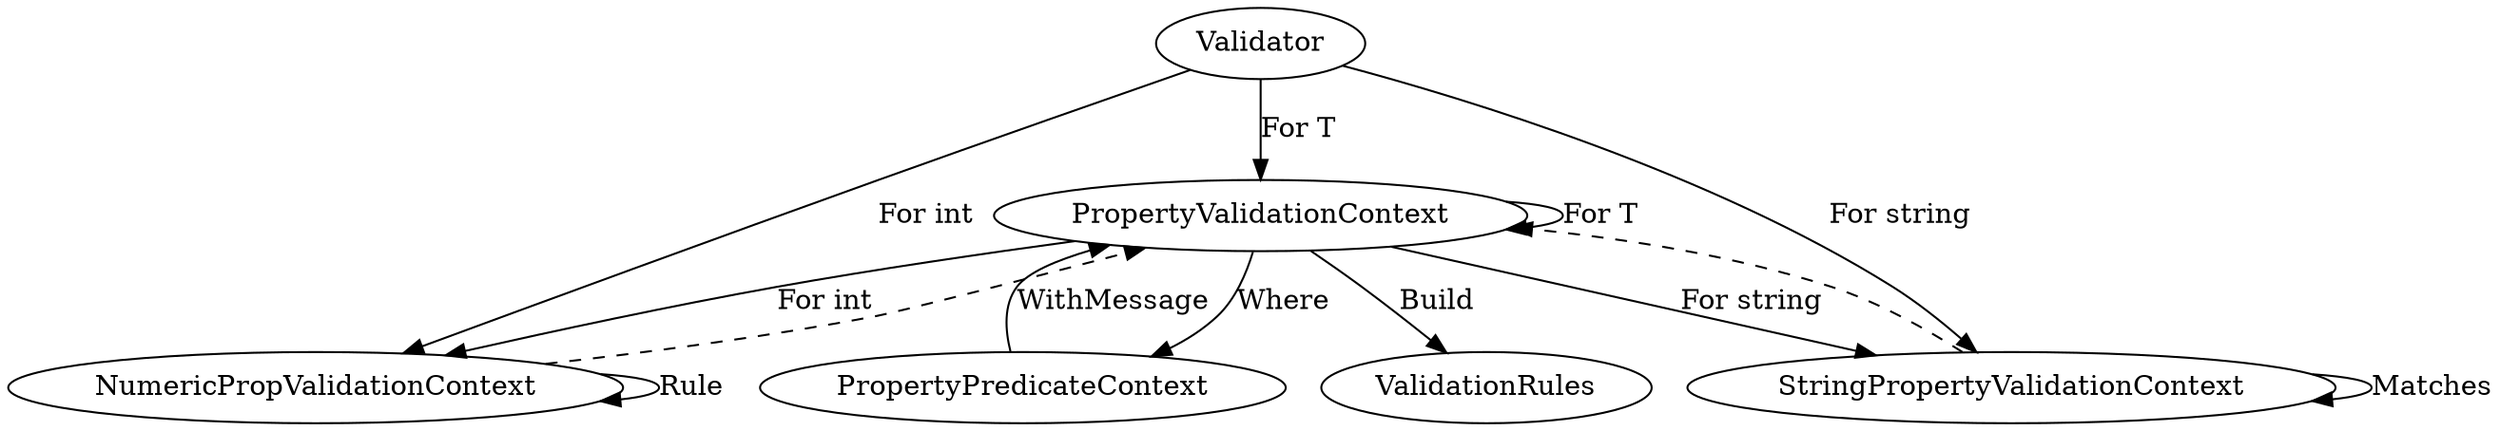 digraph "fluent"
{

Validator -> PropertyValidationContext [label="For T"]
Validator -> StringPropertyValidationContext [label="For string"]
Validator -> NumericPropValidationContext [label="For int"]

PropertyValidationContext -> PropertyPredicateContext [label="Where"]
PropertyValidationContext -> PropertyValidationContext [label="For T"]
PropertyValidationContext -> StringPropertyValidationContext [label="For string"]
PropertyValidationContext -> NumericPropValidationContext [label="For int"]
PropertyValidationContext -> ValidationRules [label="Build"]

StringPropertyValidationContext -> PropertyValidationContext [style=dashed]
StringPropertyValidationContext -> StringPropertyValidationContext [label="Matches"]

NumericPropValidationContext -> PropertyValidationContext [style=dashed]
NumericPropValidationContext -> NumericPropValidationContext [label="Rule"]

PropertyPredicateContext -> PropertyValidationContext [label="WithMessage"]

}
